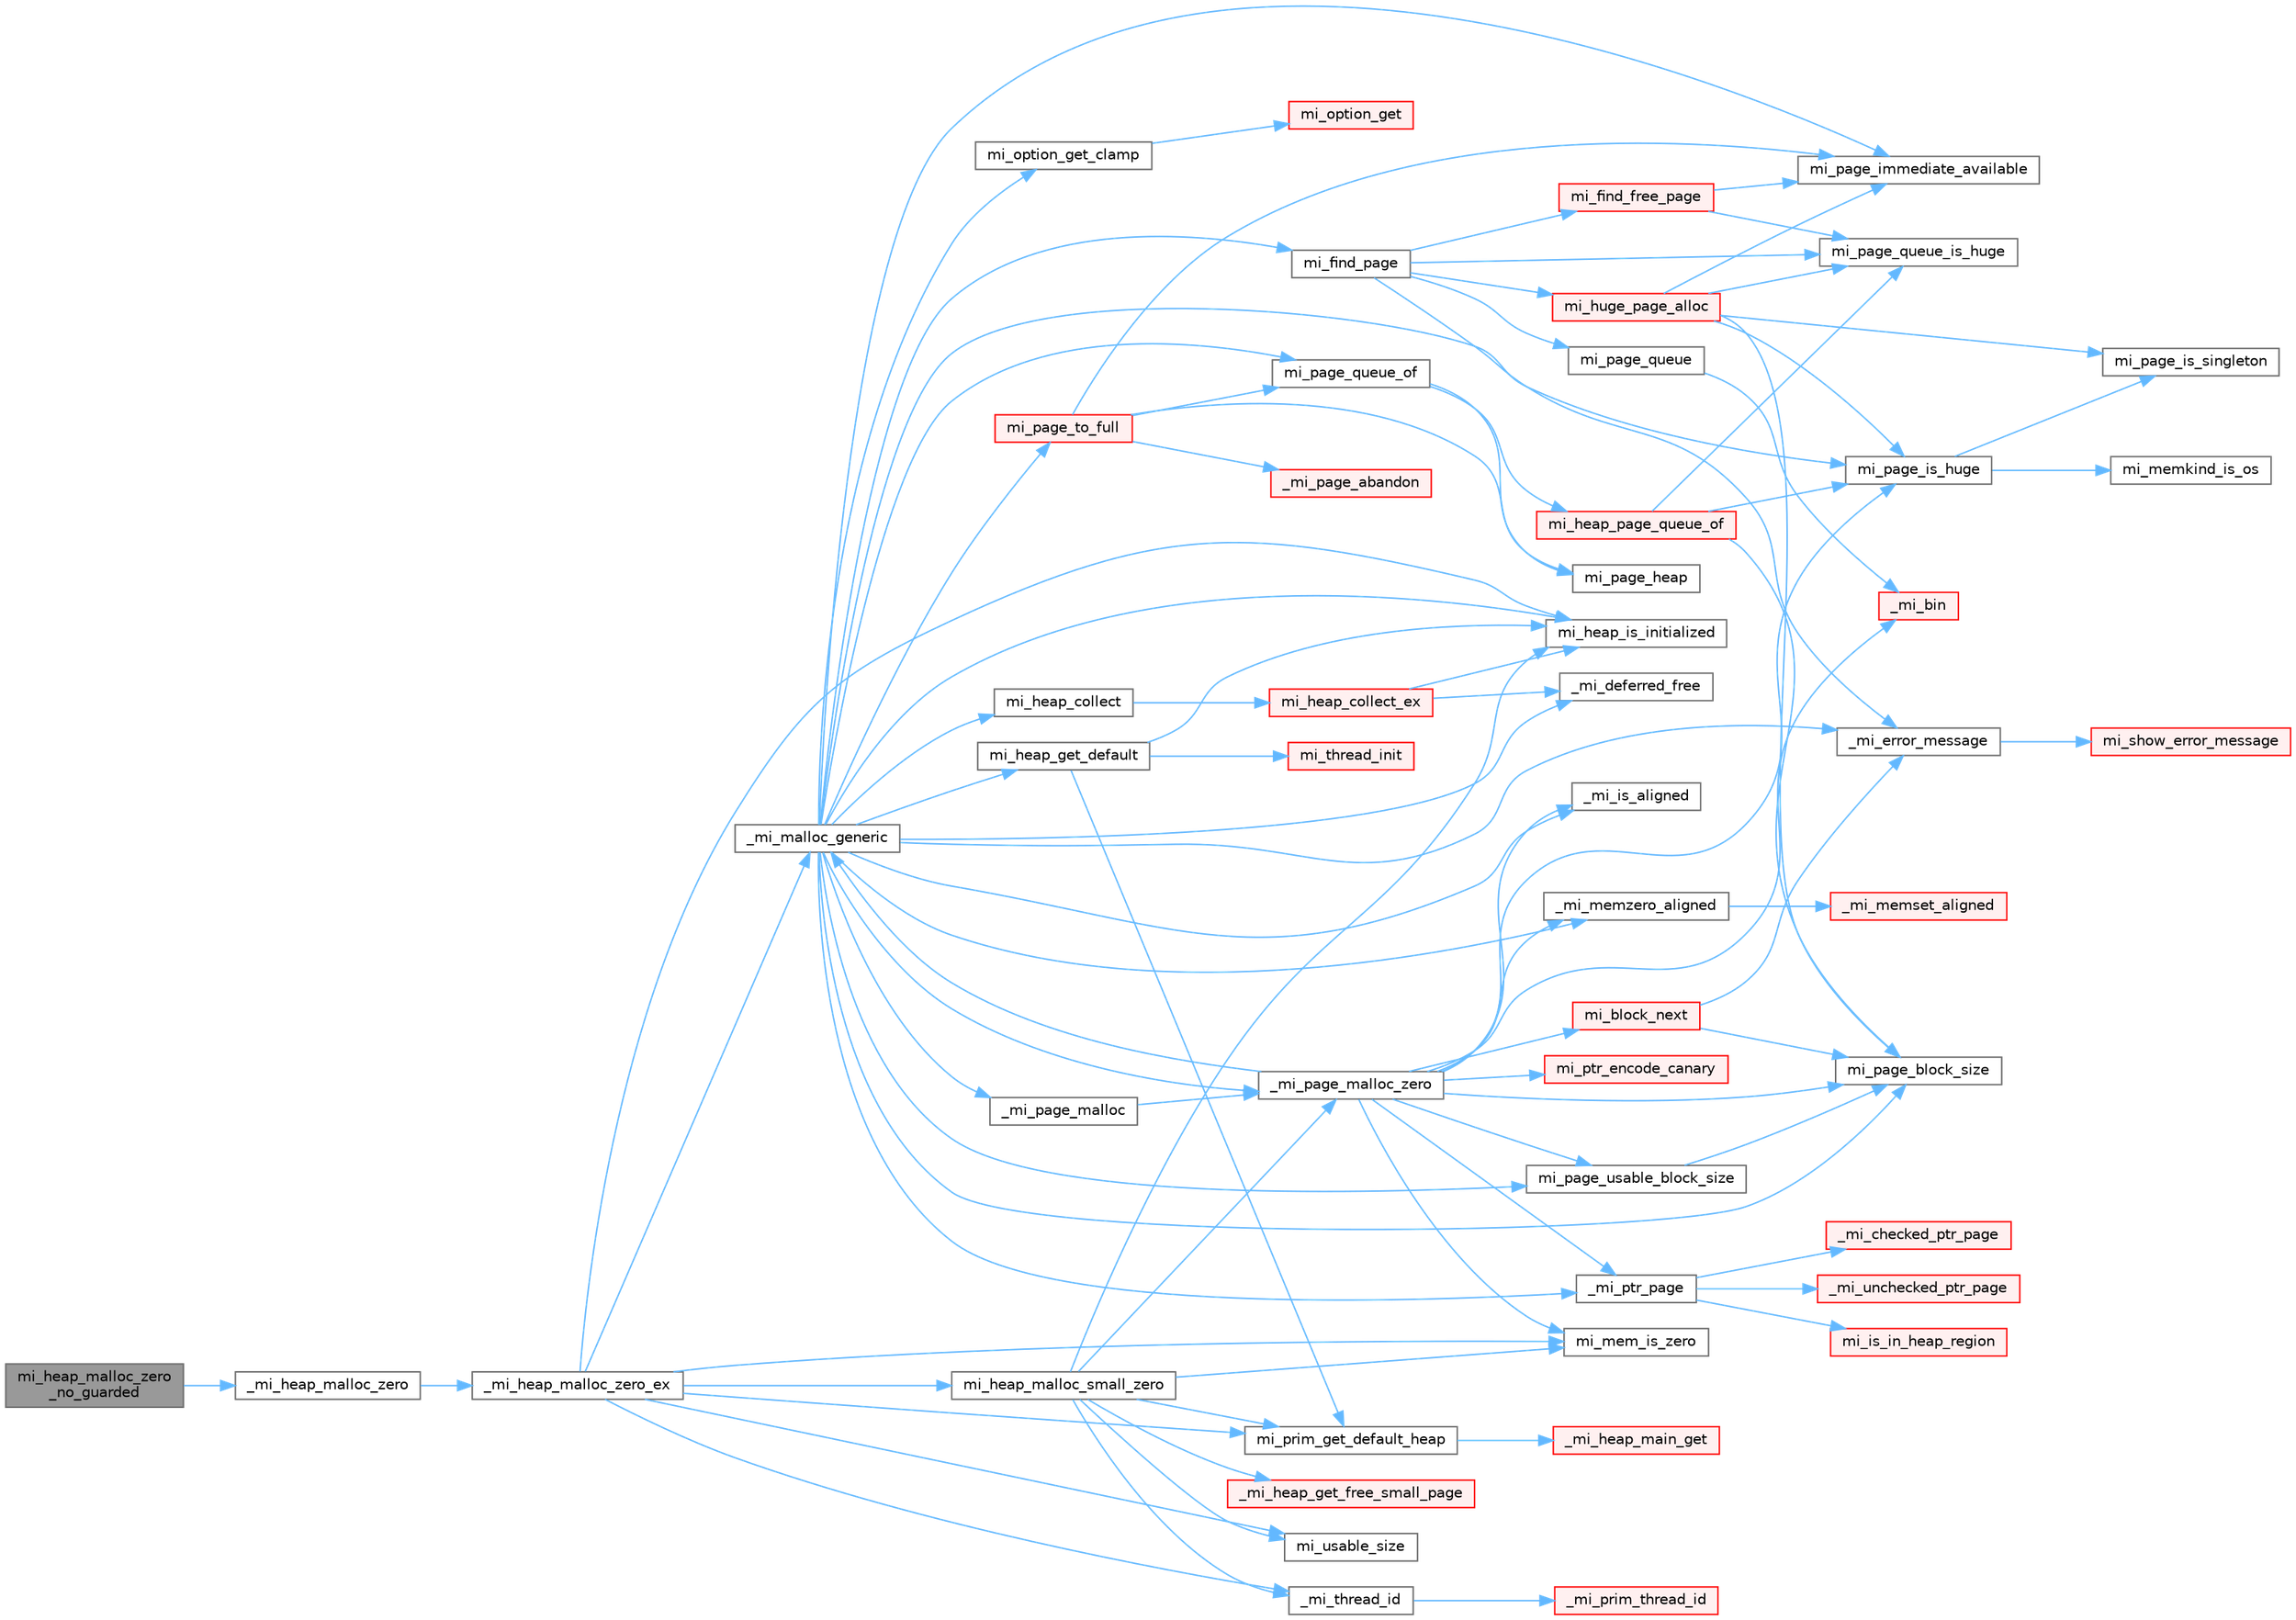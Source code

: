 digraph "mi_heap_malloc_zero_no_guarded"
{
 // LATEX_PDF_SIZE
  bgcolor="transparent";
  edge [fontname=Helvetica,fontsize=10,labelfontname=Helvetica,labelfontsize=10];
  node [fontname=Helvetica,fontsize=10,shape=box,height=0.2,width=0.4];
  rankdir="LR";
  Node1 [id="Node000001",label="mi_heap_malloc_zero\l_no_guarded",height=0.2,width=0.4,color="gray40", fillcolor="grey60", style="filled", fontcolor="black",tooltip=" "];
  Node1 -> Node2 [id="edge88_Node000001_Node000002",color="steelblue1",style="solid",tooltip=" "];
  Node2 [id="Node000002",label="_mi_heap_malloc_zero",height=0.2,width=0.4,color="grey40", fillcolor="white", style="filled",URL="$alloc_8c.html#a4f6dd9bc8d4e47e98566ee77883d703e",tooltip=" "];
  Node2 -> Node3 [id="edge89_Node000002_Node000003",color="steelblue1",style="solid",tooltip=" "];
  Node3 [id="Node000003",label="_mi_heap_malloc_zero_ex",height=0.2,width=0.4,color="grey40", fillcolor="white", style="filled",URL="$alloc_8c.html#a834d11c48c89145e6844b786afa5b7f1",tooltip=" "];
  Node3 -> Node4 [id="edge90_Node000003_Node000004",color="steelblue1",style="solid",tooltip=" "];
  Node4 [id="Node000004",label="_mi_malloc_generic",height=0.2,width=0.4,color="grey40", fillcolor="white", style="filled",URL="$page_8c.html#adcb79462f17b2e37218412f941269aa7",tooltip=" "];
  Node4 -> Node5 [id="edge91_Node000004_Node000005",color="steelblue1",style="solid",tooltip=" "];
  Node5 [id="Node000005",label="_mi_deferred_free",height=0.2,width=0.4,color="grey40", fillcolor="white", style="filled",URL="$_e_a_s_t_l_2packages_2mimalloc_2include_2mimalloc_2internal_8h.html#aede81c520000cbb08ad669e096c94d51",tooltip=" "];
  Node4 -> Node6 [id="edge92_Node000004_Node000006",color="steelblue1",style="solid",tooltip=" "];
  Node6 [id="Node000006",label="_mi_error_message",height=0.2,width=0.4,color="grey40", fillcolor="white", style="filled",URL="$options_8c.html#a2bebc073bcaac71658e57bb260c2e426",tooltip=" "];
  Node6 -> Node7 [id="edge93_Node000006_Node000007",color="steelblue1",style="solid",tooltip=" "];
  Node7 [id="Node000007",label="mi_show_error_message",height=0.2,width=0.4,color="red", fillcolor="#FFF0F0", style="filled",URL="$options_8c.html#a025f32c63014753e87fd7a579d2bb8aa",tooltip=" "];
  Node4 -> Node43 [id="edge94_Node000004_Node000043",color="steelblue1",style="solid",tooltip=" "];
  Node43 [id="Node000043",label="_mi_is_aligned",height=0.2,width=0.4,color="grey40", fillcolor="white", style="filled",URL="$_e_a_s_t_l_2packages_2mimalloc_2include_2mimalloc_2internal_8h.html#ad446ae4d82cbdbd78dfbe46fa2330555",tooltip=" "];
  Node4 -> Node44 [id="edge95_Node000004_Node000044",color="steelblue1",style="solid",tooltip=" "];
  Node44 [id="Node000044",label="_mi_memzero_aligned",height=0.2,width=0.4,color="grey40", fillcolor="white", style="filled",URL="$_e_a_s_t_l_2packages_2mimalloc_2include_2mimalloc_2internal_8h.html#aa1d3beee9d492fc175ac2584e50fd8ea",tooltip=" "];
  Node44 -> Node45 [id="edge96_Node000044_Node000045",color="steelblue1",style="solid",tooltip=" "];
  Node45 [id="Node000045",label="_mi_memset_aligned",height=0.2,width=0.4,color="red", fillcolor="#FFF0F0", style="filled",URL="$_e_a_s_t_l_2packages_2mimalloc_2include_2mimalloc_2internal_8h.html#a770dbf90c89e7e7761f2f99c0fc28115",tooltip=" "];
  Node4 -> Node47 [id="edge97_Node000004_Node000047",color="steelblue1",style="solid",tooltip=" "];
  Node47 [id="Node000047",label="_mi_page_malloc",height=0.2,width=0.4,color="grey40", fillcolor="white", style="filled",URL="$alloc_8c.html#a97c32575c2b27f4dc75af2429c45819d",tooltip=" "];
  Node47 -> Node48 [id="edge98_Node000047_Node000048",color="steelblue1",style="solid",tooltip=" "];
  Node48 [id="Node000048",label="_mi_page_malloc_zero",height=0.2,width=0.4,color="grey40", fillcolor="white", style="filled",URL="$alloc_8c.html#afd278f60e743bee5d9df559422f3455b",tooltip=" "];
  Node48 -> Node49 [id="edge99_Node000048_Node000049",color="steelblue1",style="solid",tooltip=" "];
  Node49 [id="Node000049",label="_mi_bin",height=0.2,width=0.4,color="red", fillcolor="#FFF0F0", style="filled",URL="$page-queue_8c.html#a0d92abe27db4a21968468b2fe73473d6",tooltip=" "];
  Node48 -> Node43 [id="edge100_Node000048_Node000043",color="steelblue1",style="solid",tooltip=" "];
  Node48 -> Node4 [id="edge101_Node000048_Node000004",color="steelblue1",style="solid",tooltip=" "];
  Node48 -> Node44 [id="edge102_Node000048_Node000044",color="steelblue1",style="solid",tooltip=" "];
  Node48 -> Node55 [id="edge103_Node000048_Node000055",color="steelblue1",style="solid",tooltip=" "];
  Node55 [id="Node000055",label="_mi_ptr_page",height=0.2,width=0.4,color="grey40", fillcolor="white", style="filled",URL="$_e_a_s_t_l_2packages_2mimalloc_2include_2mimalloc_2internal_8h.html#acd84a462a2045538d19ecc56e6cc29f6",tooltip=" "];
  Node55 -> Node56 [id="edge104_Node000055_Node000056",color="steelblue1",style="solid",tooltip=" "];
  Node56 [id="Node000056",label="_mi_checked_ptr_page",height=0.2,width=0.4,color="red", fillcolor="#FFF0F0", style="filled",URL="$_e_a_s_t_l_2packages_2mimalloc_2include_2mimalloc_2internal_8h.html#aae1cb48b790d504329cb8031a6a716ef",tooltip=" "];
  Node55 -> Node58 [id="edge105_Node000055_Node000058",color="steelblue1",style="solid",tooltip=" "];
  Node58 [id="Node000058",label="_mi_unchecked_ptr_page",height=0.2,width=0.4,color="red", fillcolor="#FFF0F0", style="filled",URL="$_e_a_s_t_l_2packages_2mimalloc_2include_2mimalloc_2internal_8h.html#af17a42b9aa712fc80ff8d725eb2300ec",tooltip=" "];
  Node55 -> Node59 [id="edge106_Node000055_Node000059",color="steelblue1",style="solid",tooltip=" "];
  Node59 [id="Node000059",label="mi_is_in_heap_region",height=0.2,width=0.4,color="red", fillcolor="#FFF0F0", style="filled",URL="$group__extended.html#ga5f071b10d4df1c3658e04e7fd67a94e6",tooltip=" "];
  Node48 -> Node62 [id="edge107_Node000048_Node000062",color="steelblue1",style="solid",tooltip=" "];
  Node62 [id="Node000062",label="mi_block_next",height=0.2,width=0.4,color="red", fillcolor="#FFF0F0", style="filled",URL="$_e_a_s_t_l_2packages_2mimalloc_2include_2mimalloc_2internal_8h.html#aaa5daf3a8b3db89666b6861cbb1e2f96",tooltip=" "];
  Node62 -> Node6 [id="edge108_Node000062_Node000006",color="steelblue1",style="solid",tooltip=" "];
  Node62 -> Node70 [id="edge109_Node000062_Node000070",color="steelblue1",style="solid",tooltip=" "];
  Node70 [id="Node000070",label="mi_page_block_size",height=0.2,width=0.4,color="grey40", fillcolor="white", style="filled",URL="$_e_a_s_t_l_2packages_2mimalloc_2include_2mimalloc_2internal_8h.html#a6134893990c1f09da2b40092ceecc780",tooltip=" "];
  Node48 -> Node72 [id="edge110_Node000048_Node000072",color="steelblue1",style="solid",tooltip=" "];
  Node72 [id="Node000072",label="mi_mem_is_zero",height=0.2,width=0.4,color="grey40", fillcolor="white", style="filled",URL="$_e_a_s_t_l_2packages_2mimalloc_2include_2mimalloc_2internal_8h.html#a8391ae55dd6885bd38593f740fd349a4",tooltip=" "];
  Node48 -> Node70 [id="edge111_Node000048_Node000070",color="steelblue1",style="solid",tooltip=" "];
  Node48 -> Node73 [id="edge112_Node000048_Node000073",color="steelblue1",style="solid",tooltip=" "];
  Node73 [id="Node000073",label="mi_page_is_huge",height=0.2,width=0.4,color="grey40", fillcolor="white", style="filled",URL="$_e_a_s_t_l_2packages_2mimalloc_2include_2mimalloc_2internal_8h.html#aebe1b18846bd3fc16de5b52cd2250bec",tooltip=" "];
  Node73 -> Node74 [id="edge113_Node000073_Node000074",color="steelblue1",style="solid",tooltip=" "];
  Node74 [id="Node000074",label="mi_memkind_is_os",height=0.2,width=0.4,color="grey40", fillcolor="white", style="filled",URL="$types_8h.html#a7b53315c793e6a0934fb369cfb0dc388",tooltip=" "];
  Node73 -> Node75 [id="edge114_Node000073_Node000075",color="steelblue1",style="solid",tooltip=" "];
  Node75 [id="Node000075",label="mi_page_is_singleton",height=0.2,width=0.4,color="grey40", fillcolor="white", style="filled",URL="$_e_a_s_t_l_2packages_2mimalloc_2include_2mimalloc_2internal_8h.html#a1b94ed5207a90334cdecba2006d91038",tooltip=" "];
  Node48 -> Node76 [id="edge115_Node000048_Node000076",color="steelblue1",style="solid",tooltip=" "];
  Node76 [id="Node000076",label="mi_page_usable_block_size",height=0.2,width=0.4,color="grey40", fillcolor="white", style="filled",URL="$_e_a_s_t_l_2packages_2mimalloc_2include_2mimalloc_2internal_8h.html#a432abca03d059a7d40d8d39617afc8f7",tooltip=" "];
  Node76 -> Node70 [id="edge116_Node000076_Node000070",color="steelblue1",style="solid",tooltip=" "];
  Node48 -> Node77 [id="edge117_Node000048_Node000077",color="steelblue1",style="solid",tooltip=" "];
  Node77 [id="Node000077",label="mi_ptr_encode_canary",height=0.2,width=0.4,color="red", fillcolor="#FFF0F0", style="filled",URL="$_e_a_s_t_l_2packages_2mimalloc_2include_2mimalloc_2internal_8h.html#afc7cd0f28b20eddef19b40acd724a1cf",tooltip=" "];
  Node4 -> Node48 [id="edge118_Node000004_Node000048",color="steelblue1",style="solid",tooltip=" "];
  Node4 -> Node55 [id="edge119_Node000004_Node000055",color="steelblue1",style="solid",tooltip=" "];
  Node4 -> Node80 [id="edge120_Node000004_Node000080",color="steelblue1",style="solid",tooltip=" "];
  Node80 [id="Node000080",label="mi_find_page",height=0.2,width=0.4,color="grey40", fillcolor="white", style="filled",URL="$page_8c.html#aeaa06e36da1cb82dbf0f99e7742ecff8",tooltip=" "];
  Node80 -> Node6 [id="edge121_Node000080_Node000006",color="steelblue1",style="solid",tooltip=" "];
  Node80 -> Node81 [id="edge122_Node000080_Node000081",color="steelblue1",style="solid",tooltip=" "];
  Node81 [id="Node000081",label="mi_find_free_page",height=0.2,width=0.4,color="red", fillcolor="#FFF0F0", style="filled",URL="$page_8c.html#acb83ee20964fa6632dd3be64b35a25bb",tooltip=" "];
  Node81 -> Node107 [id="edge123_Node000081_Node000107",color="steelblue1",style="solid",tooltip=" "];
  Node107 [id="Node000107",label="mi_page_immediate_available",height=0.2,width=0.4,color="grey40", fillcolor="white", style="filled",URL="$_e_a_s_t_l_2packages_2mimalloc_2include_2mimalloc_2internal_8h.html#a87596f606325115ec4f43046dfd3d64a",tooltip=" "];
  Node81 -> Node269 [id="edge124_Node000081_Node000269",color="steelblue1",style="solid",tooltip=" "];
  Node269 [id="Node000269",label="mi_page_queue_is_huge",height=0.2,width=0.4,color="grey40", fillcolor="white", style="filled",URL="$page-queue_8c.html#a06408445b78873dce28c5c6e29be9153",tooltip=" "];
  Node80 -> Node390 [id="edge125_Node000080_Node000390",color="steelblue1",style="solid",tooltip=" "];
  Node390 [id="Node000390",label="mi_huge_page_alloc",height=0.2,width=0.4,color="red", fillcolor="#FFF0F0", style="filled",URL="$page_8c.html#a3d592e833ced8aeb15b5cec83f0b1374",tooltip=" "];
  Node390 -> Node70 [id="edge126_Node000390_Node000070",color="steelblue1",style="solid",tooltip=" "];
  Node390 -> Node107 [id="edge127_Node000390_Node000107",color="steelblue1",style="solid",tooltip=" "];
  Node390 -> Node73 [id="edge128_Node000390_Node000073",color="steelblue1",style="solid",tooltip=" "];
  Node390 -> Node75 [id="edge129_Node000390_Node000075",color="steelblue1",style="solid",tooltip=" "];
  Node390 -> Node269 [id="edge130_Node000390_Node000269",color="steelblue1",style="solid",tooltip=" "];
  Node80 -> Node391 [id="edge131_Node000080_Node000391",color="steelblue1",style="solid",tooltip=" "];
  Node391 [id="Node000391",label="mi_page_queue",height=0.2,width=0.4,color="grey40", fillcolor="white", style="filled",URL="$_e_a_s_t_l_2packages_2mimalloc_2include_2mimalloc_2internal_8h.html#a3c9ff51031747112ac3891260143a552",tooltip=" "];
  Node391 -> Node49 [id="edge132_Node000391_Node000049",color="steelblue1",style="solid",tooltip=" "];
  Node80 -> Node269 [id="edge133_Node000080_Node000269",color="steelblue1",style="solid",tooltip=" "];
  Node4 -> Node392 [id="edge134_Node000004_Node000392",color="steelblue1",style="solid",tooltip=" "];
  Node392 [id="Node000392",label="mi_heap_collect",height=0.2,width=0.4,color="grey40", fillcolor="white", style="filled",URL="$group__heap.html#ga7922f7495cde30b1984d0e6072419298",tooltip="Release outstanding resources in a specific heap."];
  Node392 -> Node393 [id="edge135_Node000392_Node000393",color="steelblue1",style="solid",tooltip=" "];
  Node393 [id="Node000393",label="mi_heap_collect_ex",height=0.2,width=0.4,color="red", fillcolor="#FFF0F0", style="filled",URL="$heap_8c.html#a13231466662ebaf79b77c254d4c7f389",tooltip=" "];
  Node393 -> Node5 [id="edge136_Node000393_Node000005",color="steelblue1",style="solid",tooltip=" "];
  Node393 -> Node394 [id="edge137_Node000393_Node000394",color="steelblue1",style="solid",tooltip=" "];
  Node394 [id="Node000394",label="mi_heap_is_initialized",height=0.2,width=0.4,color="grey40", fillcolor="white", style="filled",URL="$_e_a_s_t_l_2packages_2mimalloc_2include_2mimalloc_2internal_8h.html#a320c7d8a15c57974d3b105558a2a55e6",tooltip=" "];
  Node4 -> Node404 [id="edge138_Node000004_Node000404",color="steelblue1",style="solid",tooltip=" "];
  Node404 [id="Node000404",label="mi_heap_get_default",height=0.2,width=0.4,color="grey40", fillcolor="white", style="filled",URL="$group__heap.html#ga14c667a6e2c5d28762d8cb7d4e057909",tooltip=" "];
  Node404 -> Node394 [id="edge139_Node000404_Node000394",color="steelblue1",style="solid",tooltip=" "];
  Node404 -> Node307 [id="edge140_Node000404_Node000307",color="steelblue1",style="solid",tooltip=" "];
  Node307 [id="Node000307",label="mi_prim_get_default_heap",height=0.2,width=0.4,color="grey40", fillcolor="white", style="filled",URL="$prim_8h.html#a986e62564728229db3ccecbd6e97fd98",tooltip=" "];
  Node307 -> Node308 [id="edge141_Node000307_Node000308",color="steelblue1",style="solid",tooltip=" "];
  Node308 [id="Node000308",label="_mi_heap_main_get",height=0.2,width=0.4,color="red", fillcolor="#FFF0F0", style="filled",URL="$_e_a_s_t_l_2packages_2mimalloc_2src_2init_8c.html#a1feeb4148fb048caf23361152895a55c",tooltip=" "];
  Node404 -> Node405 [id="edge142_Node000404_Node000405",color="steelblue1",style="solid",tooltip=" "];
  Node405 [id="Node000405",label="mi_thread_init",height=0.2,width=0.4,color="red", fillcolor="#FFF0F0", style="filled",URL="$group__extended.html#gaf8e73efc2cbca9ebfdfb166983a04c17",tooltip=" "];
  Node4 -> Node394 [id="edge143_Node000004_Node000394",color="steelblue1",style="solid",tooltip=" "];
  Node4 -> Node245 [id="edge144_Node000004_Node000245",color="steelblue1",style="solid",tooltip=" "];
  Node245 [id="Node000245",label="mi_option_get_clamp",height=0.2,width=0.4,color="grey40", fillcolor="white", style="filled",URL="$group__options.html#ga96ad9c406338bd314cfe878cfc9bf723",tooltip=" "];
  Node245 -> Node9 [id="edge145_Node000245_Node000009",color="steelblue1",style="solid",tooltip=" "];
  Node9 [id="Node000009",label="mi_option_get",height=0.2,width=0.4,color="red", fillcolor="#FFF0F0", style="filled",URL="$group__options.html#ga7e8af195cc81d3fa64ccf2662caa565a",tooltip=" "];
  Node4 -> Node70 [id="edge146_Node000004_Node000070",color="steelblue1",style="solid",tooltip=" "];
  Node4 -> Node107 [id="edge147_Node000004_Node000107",color="steelblue1",style="solid",tooltip=" "];
  Node4 -> Node73 [id="edge148_Node000004_Node000073",color="steelblue1",style="solid",tooltip=" "];
  Node4 -> Node266 [id="edge149_Node000004_Node000266",color="steelblue1",style="solid",tooltip=" "];
  Node266 [id="Node000266",label="mi_page_queue_of",height=0.2,width=0.4,color="grey40", fillcolor="white", style="filled",URL="$page-queue_8c.html#a59942bb22e34833289b85a5c70d81f97",tooltip=" "];
  Node266 -> Node267 [id="edge150_Node000266_Node000267",color="steelblue1",style="solid",tooltip=" "];
  Node267 [id="Node000267",label="mi_heap_page_queue_of",height=0.2,width=0.4,color="red", fillcolor="#FFF0F0", style="filled",URL="$page-queue_8c.html#aa50524f852ac833fcf366b583c9ebfaa",tooltip=" "];
  Node267 -> Node70 [id="edge151_Node000267_Node000070",color="steelblue1",style="solid",tooltip=" "];
  Node267 -> Node73 [id="edge152_Node000267_Node000073",color="steelblue1",style="solid",tooltip=" "];
  Node267 -> Node269 [id="edge153_Node000267_Node000269",color="steelblue1",style="solid",tooltip=" "];
  Node266 -> Node270 [id="edge154_Node000266_Node000270",color="steelblue1",style="solid",tooltip=" "];
  Node270 [id="Node000270",label="mi_page_heap",height=0.2,width=0.4,color="grey40", fillcolor="white", style="filled",URL="$_e_a_s_t_l_2packages_2mimalloc_2include_2mimalloc_2internal_8h.html#a35ba87308ac94f73791017e50d3ab4c7",tooltip=" "];
  Node4 -> Node384 [id="edge155_Node000004_Node000384",color="steelblue1",style="solid",tooltip=" "];
  Node384 [id="Node000384",label="mi_page_to_full",height=0.2,width=0.4,color="red", fillcolor="#FFF0F0", style="filled",URL="$page_8c.html#afb25978212749e522404ee1f2dd1a6d4",tooltip=" "];
  Node384 -> Node385 [id="edge156_Node000384_Node000385",color="steelblue1",style="solid",tooltip=" "];
  Node385 [id="Node000385",label="_mi_page_abandon",height=0.2,width=0.4,color="red", fillcolor="#FFF0F0", style="filled",URL="$page_8c.html#a5659ebbee47f26d3a49e03e0c5f2da79",tooltip=" "];
  Node384 -> Node270 [id="edge157_Node000384_Node000270",color="steelblue1",style="solid",tooltip=" "];
  Node384 -> Node107 [id="edge158_Node000384_Node000107",color="steelblue1",style="solid",tooltip=" "];
  Node384 -> Node266 [id="edge159_Node000384_Node000266",color="steelblue1",style="solid",tooltip=" "];
  Node4 -> Node76 [id="edge160_Node000004_Node000076",color="steelblue1",style="solid",tooltip=" "];
  Node3 -> Node24 [id="edge161_Node000003_Node000024",color="steelblue1",style="solid",tooltip=" "];
  Node24 [id="Node000024",label="_mi_thread_id",height=0.2,width=0.4,color="grey40", fillcolor="white", style="filled",URL="$_e_a_s_t_l_2packages_2mimalloc_2src_2init_8c.html#a43068a36d7dea6ccf1e3558a27e22993",tooltip=" "];
  Node24 -> Node25 [id="edge162_Node000024_Node000025",color="steelblue1",style="solid",tooltip=" "];
  Node25 [id="Node000025",label="_mi_prim_thread_id",height=0.2,width=0.4,color="red", fillcolor="#FFF0F0", style="filled",URL="$prim_8h.html#a3875c92cbb791d0a7c69bc1fd2df6804",tooltip=" "];
  Node3 -> Node394 [id="edge163_Node000003_Node000394",color="steelblue1",style="solid",tooltip=" "];
  Node3 -> Node451 [id="edge164_Node000003_Node000451",color="steelblue1",style="solid",tooltip=" "];
  Node451 [id="Node000451",label="mi_heap_malloc_small_zero",height=0.2,width=0.4,color="grey40", fillcolor="white", style="filled",URL="$alloc_8c.html#aab0e350e54f352e66a6e8e161ac1cfbb",tooltip=" "];
  Node451 -> Node452 [id="edge165_Node000451_Node000452",color="steelblue1",style="solid",tooltip=" "];
  Node452 [id="Node000452",label="_mi_heap_get_free_small_page",height=0.2,width=0.4,color="red", fillcolor="#FFF0F0", style="filled",URL="$_e_a_s_t_l_2packages_2mimalloc_2include_2mimalloc_2internal_8h.html#a5ab9d8fb17d6213eb9789008e8d69ac1",tooltip=" "];
  Node451 -> Node48 [id="edge166_Node000451_Node000048",color="steelblue1",style="solid",tooltip=" "];
  Node451 -> Node24 [id="edge167_Node000451_Node000024",color="steelblue1",style="solid",tooltip=" "];
  Node451 -> Node394 [id="edge168_Node000451_Node000394",color="steelblue1",style="solid",tooltip=" "];
  Node451 -> Node72 [id="edge169_Node000451_Node000072",color="steelblue1",style="solid",tooltip=" "];
  Node451 -> Node307 [id="edge170_Node000451_Node000307",color="steelblue1",style="solid",tooltip=" "];
  Node451 -> Node453 [id="edge171_Node000451_Node000453",color="steelblue1",style="solid",tooltip=" "];
  Node453 [id="Node000453",label="mi_usable_size",height=0.2,width=0.4,color="grey40", fillcolor="white", style="filled",URL="$group__extended.html#ga089c859d9eddc5f9b4bd946cd53cebee",tooltip=" "];
  Node3 -> Node72 [id="edge172_Node000003_Node000072",color="steelblue1",style="solid",tooltip=" "];
  Node3 -> Node307 [id="edge173_Node000003_Node000307",color="steelblue1",style="solid",tooltip=" "];
  Node3 -> Node453 [id="edge174_Node000003_Node000453",color="steelblue1",style="solid",tooltip=" "];
}
